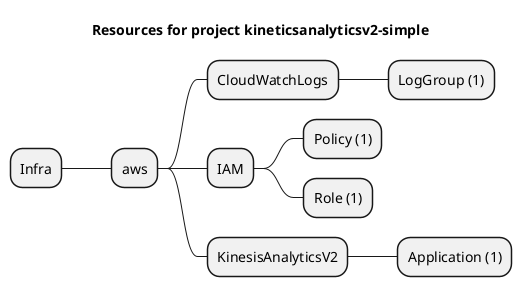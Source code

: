@startmindmap
title Resources for project kineticsanalyticsv2-simple
skinparam monochrome true
+ Infra
++ aws
+++ CloudWatchLogs
++++ LogGroup (1)
+++ IAM
++++ Policy (1)
++++ Role (1)
+++ KinesisAnalyticsV2
++++ Application (1)
@endmindmap